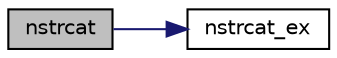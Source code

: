 digraph G
{
  edge [fontname="Helvetica",fontsize="10",labelfontname="Helvetica",labelfontsize="10"];
  node [fontname="Helvetica",fontsize="10",shape=record];
  rankdir=LR;
  Node1 [label="nstrcat",height=0.2,width=0.4,color="black", fillcolor="grey75", style="filled" fontcolor="black"];
  Node1 -> Node2 [color="midnightblue",fontsize="10",style="solid",fontname="Helvetica"];
  Node2 [label="nstrcat_ex",height=0.2,width=0.4,color="black", fillcolor="white", style="filled",URL="$group___n___s_t_r.html#gae7327b1afe9e61cff503e8eecc2e9fe7",tooltip="Append data into N_STR using internal N_STR size and cursor position."];
}
